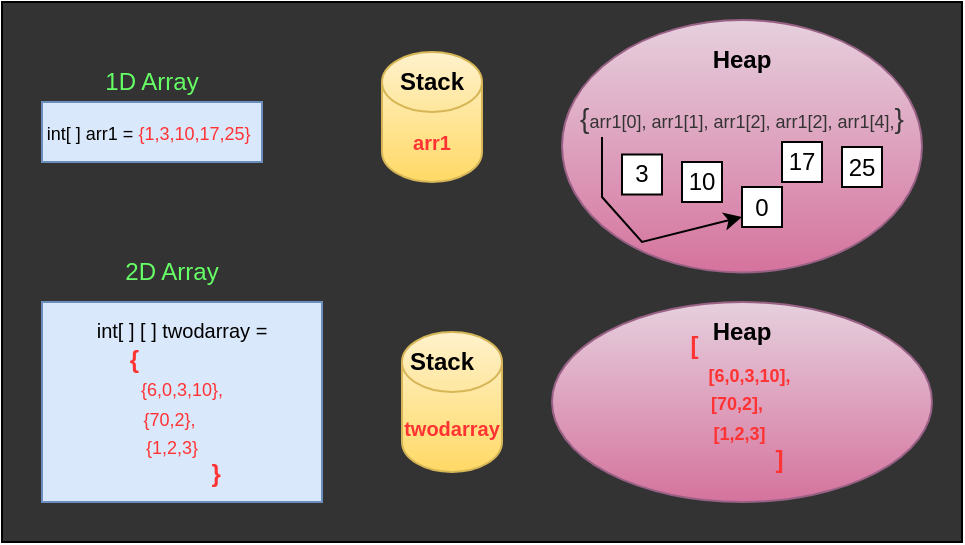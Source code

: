 <mxfile version="27.1.6">
  <diagram name="Page-1" id="4gWzJ-evPD3haTWPr5zk">
    <mxGraphModel dx="524" dy="278" grid="1" gridSize="10" guides="1" tooltips="1" connect="1" arrows="1" fold="1" page="1" pageScale="1" pageWidth="480" pageHeight="270" math="0" shadow="0">
      <root>
        <mxCell id="0" />
        <mxCell id="1" parent="0" />
        <mxCell id="64wtPuvB0Fm50-fOGABp-1" value="" style="rounded=0;whiteSpace=wrap;html=1;fillColor=#333333;movable=0;resizable=0;rotatable=0;deletable=0;editable=0;locked=1;connectable=0;" vertex="1" parent="1">
          <mxGeometry width="480" height="270" as="geometry" />
        </mxCell>
        <mxCell id="64wtPuvB0Fm50-fOGABp-3" value="&lt;font style=&quot;font-size: 9px;&quot;&gt;int[ ] arr1 =&lt;font style=&quot;color: rgb(255, 217, 102);&quot;&gt; &lt;/font&gt;&lt;font style=&quot;color: rgb(255, 51, 51);&quot;&gt;{1,3,10,17,25}&lt;/font&gt;&lt;/font&gt;&amp;nbsp;" style="rounded=0;whiteSpace=wrap;html=1;fillColor=#dae8fc;strokeColor=#6c8ebf;" vertex="1" parent="1">
          <mxGeometry x="20" y="50" width="110" height="30" as="geometry" />
        </mxCell>
        <mxCell id="64wtPuvB0Fm50-fOGABp-5" value="&lt;b&gt;&lt;font style=&quot;color: rgb(255, 51, 51); font-size: 10px;&quot;&gt;arr1&lt;/font&gt;&lt;/b&gt;" style="shape=cylinder3;whiteSpace=wrap;html=1;boundedLbl=1;backgroundOutline=1;size=15;fillColor=#fff2cc;strokeColor=#d6b656;gradientColor=#ffd966;" vertex="1" parent="1">
          <mxGeometry x="190" y="25" width="50" height="65" as="geometry" />
        </mxCell>
        <mxCell id="64wtPuvB0Fm50-fOGABp-6" value="&lt;b&gt;Stack&lt;/b&gt;" style="text;html=1;align=center;verticalAlign=middle;whiteSpace=wrap;rounded=0;" vertex="1" parent="1">
          <mxGeometry x="185" y="25" width="60" height="30" as="geometry" />
        </mxCell>
        <mxCell id="64wtPuvB0Fm50-fOGABp-7" value="" style="ellipse;whiteSpace=wrap;html=1;fillColor=#e6d0de;gradientColor=#d5739d;strokeColor=#996185;" vertex="1" parent="1">
          <mxGeometry x="280" y="9" width="180" height="126.25" as="geometry" />
        </mxCell>
        <mxCell id="64wtPuvB0Fm50-fOGABp-8" value="&lt;b&gt;Heap&lt;/b&gt;" style="text;html=1;align=center;verticalAlign=middle;whiteSpace=wrap;rounded=0;" vertex="1" parent="1">
          <mxGeometry x="340" y="13.75" width="60" height="30" as="geometry" />
        </mxCell>
        <mxCell id="64wtPuvB0Fm50-fOGABp-9" value="&lt;font style=&quot;color: rgb(51, 51, 51);&quot;&gt;&lt;font style=&quot;font-size: 14px;&quot;&gt;{&lt;/font&gt;&lt;font style=&quot;font-size: 9px;&quot;&gt;arr1[0], arr1[1], arr1[2], arr1[2], arr1[4],&lt;/font&gt;&lt;font style=&quot;font-size: 14px;&quot;&gt;}&lt;/font&gt;&lt;/font&gt;" style="text;html=1;align=center;verticalAlign=middle;whiteSpace=wrap;rounded=0;" vertex="1" parent="1">
          <mxGeometry x="260" y="42.5" width="220" height="30" as="geometry" />
        </mxCell>
        <mxCell id="64wtPuvB0Fm50-fOGABp-11" value="3" style="whiteSpace=wrap;html=1;aspect=fixed;" vertex="1" parent="1">
          <mxGeometry x="310" y="76.25" width="20" height="20" as="geometry" />
        </mxCell>
        <mxCell id="64wtPuvB0Fm50-fOGABp-12" value="10" style="whiteSpace=wrap;html=1;aspect=fixed;" vertex="1" parent="1">
          <mxGeometry x="340" y="80" width="20" height="20" as="geometry" />
        </mxCell>
        <mxCell id="64wtPuvB0Fm50-fOGABp-15" value="17" style="whiteSpace=wrap;html=1;aspect=fixed;" vertex="1" parent="1">
          <mxGeometry x="390" y="70" width="20" height="20" as="geometry" />
        </mxCell>
        <mxCell id="64wtPuvB0Fm50-fOGABp-16" value="25" style="whiteSpace=wrap;html=1;aspect=fixed;" vertex="1" parent="1">
          <mxGeometry x="420" y="72.5" width="20" height="20" as="geometry" />
        </mxCell>
        <mxCell id="64wtPuvB0Fm50-fOGABp-17" value="0" style="whiteSpace=wrap;html=1;aspect=fixed;" vertex="1" parent="1">
          <mxGeometry x="370" y="92.5" width="20" height="20" as="geometry" />
        </mxCell>
        <mxCell id="64wtPuvB0Fm50-fOGABp-19" value="" style="endArrow=classic;html=1;rounded=0;entryX=0;entryY=0.75;entryDx=0;entryDy=0;" edge="1" parent="1" target="64wtPuvB0Fm50-fOGABp-17">
          <mxGeometry width="50" height="50" relative="1" as="geometry">
            <mxPoint x="300" y="67.5" as="sourcePoint" />
            <mxPoint x="330" y="97.5" as="targetPoint" />
            <Array as="points">
              <mxPoint x="300" y="97.5" />
              <mxPoint x="320" y="120" />
            </Array>
          </mxGeometry>
        </mxCell>
        <mxCell id="64wtPuvB0Fm50-fOGABp-23" value="&lt;font style=&quot;color: rgb(102, 255, 102);&quot;&gt;1D Array&lt;/font&gt;" style="text;html=1;align=center;verticalAlign=middle;whiteSpace=wrap;rounded=0;" vertex="1" parent="1">
          <mxGeometry x="45" y="25" width="60" height="30" as="geometry" />
        </mxCell>
        <mxCell id="64wtPuvB0Fm50-fOGABp-24" value="&lt;font style=&quot;color: rgb(102, 255, 102);&quot;&gt;2D Array&lt;/font&gt;" style="text;html=1;align=center;verticalAlign=middle;whiteSpace=wrap;rounded=0;" vertex="1" parent="1">
          <mxGeometry x="40" y="160" width="60" height="30" as="geometry" />
        </mxCell>
        <mxCell id="64wtPuvB0Fm50-fOGABp-25" value="&lt;font style=&quot;&quot;&gt;&lt;font style=&quot;font-size: 10px;&quot;&gt;int[ ] [ ] twodarray =&lt;/font&gt;&lt;font style=&quot;font-size: 9px; color: rgb(255, 217, 102);&quot;&gt; &lt;br&gt;&lt;/font&gt;&lt;font style=&quot;color: rgb(255, 51, 51);&quot;&gt;&lt;b&gt;&lt;font&gt;{&lt;/font&gt;&lt;font style=&quot;font-size: 9px;&quot;&gt;&amp;nbsp;&lt;/font&gt;&lt;/b&gt;&lt;/font&gt;&lt;font style=&quot;font-size: 9px; color: rgb(255, 51, 51);&quot;&gt; &amp;nbsp; &amp;nbsp; &amp;nbsp; &amp;nbsp; &amp;nbsp; &amp;nbsp; &amp;nbsp; &amp;nbsp; &amp;nbsp;&lt;br&gt;{6,0,3,10},&lt;br&gt;{70,2},&amp;nbsp; &amp;nbsp; &amp;nbsp;&lt;br&gt;{1,2,3}&amp;nbsp; &amp;nbsp;&amp;nbsp;&lt;br&gt;&amp;nbsp; &amp;nbsp; &amp;nbsp; &amp;nbsp; &amp;nbsp; &amp;nbsp; &amp;nbsp; &amp;nbsp;&lt;/font&gt;&lt;font style=&quot;color: rgb(255, 51, 51);&quot;&gt;&lt;b&gt;}&lt;/b&gt;&lt;/font&gt;&lt;/font&gt;&lt;font&gt;&lt;b&gt;&amp;nbsp;&lt;/b&gt;&lt;/font&gt;" style="rounded=0;whiteSpace=wrap;html=1;fillColor=#dae8fc;strokeColor=#6c8ebf;" vertex="1" parent="1">
          <mxGeometry x="20" y="150" width="140" height="100" as="geometry" />
        </mxCell>
        <mxCell id="64wtPuvB0Fm50-fOGABp-26" value="&lt;font color=&quot;#ff3333&quot;&gt;&lt;span style=&quot;font-size: 10px;&quot;&gt;&lt;b&gt;twodarray&lt;/b&gt;&lt;/span&gt;&lt;/font&gt;" style="shape=cylinder3;whiteSpace=wrap;html=1;boundedLbl=1;backgroundOutline=1;size=15;fillColor=#fff2cc;strokeColor=#d6b656;gradientColor=#ffd966;" vertex="1" parent="1">
          <mxGeometry x="200" y="165" width="50" height="70" as="geometry" />
        </mxCell>
        <mxCell id="64wtPuvB0Fm50-fOGABp-27" value="&lt;b&gt;Stack&lt;/b&gt;" style="text;html=1;align=center;verticalAlign=middle;whiteSpace=wrap;rounded=0;" vertex="1" parent="1">
          <mxGeometry x="190" y="165" width="60" height="30" as="geometry" />
        </mxCell>
        <mxCell id="64wtPuvB0Fm50-fOGABp-28" value="&lt;b&gt;&lt;font style=&quot;color: rgb(255, 51, 51);&quot;&gt;&lt;font style=&quot;&quot;&gt;[&lt;/font&gt;&lt;font style=&quot;font-size: 9px;&quot;&gt;&amp;nbsp;&lt;/font&gt;&lt;/font&gt;&lt;font style=&quot;font-size: 9px; color: rgb(255, 51, 51);&quot;&gt;&amp;nbsp;&amp;nbsp; &amp;nbsp; &amp;nbsp; &amp;nbsp; &amp;nbsp; &amp;nbsp; &amp;nbsp; &amp;nbsp; &amp;nbsp;&lt;br&gt;&amp;nbsp; &amp;nbsp;[6,0,3,10],&lt;br&gt;&amp;nbsp; &amp;nbsp;[70,2],&amp;nbsp; &amp;nbsp; &amp;nbsp;&lt;br&gt;&amp;nbsp; &amp;nbsp;[1,2,3]&amp;nbsp; &amp;nbsp;&amp;nbsp;&lt;br&gt;&amp;nbsp; &amp;nbsp; &amp;nbsp; &amp;nbsp; &amp;nbsp; &amp;nbsp; &amp;nbsp; &amp;nbsp;&lt;/font&gt;&lt;font style=&quot;color: rgb(255, 51, 51);&quot;&gt;]&lt;/font&gt;&lt;/b&gt;" style="ellipse;whiteSpace=wrap;html=1;fillColor=#e6d0de;gradientColor=#d5739d;strokeColor=#996185;" vertex="1" parent="1">
          <mxGeometry x="275" y="150" width="190" height="100" as="geometry" />
        </mxCell>
        <mxCell id="64wtPuvB0Fm50-fOGABp-29" value="&lt;b&gt;Heap&lt;/b&gt;" style="text;html=1;align=center;verticalAlign=middle;whiteSpace=wrap;rounded=0;" vertex="1" parent="1">
          <mxGeometry x="340" y="150" width="60" height="30" as="geometry" />
        </mxCell>
        <mxCell id="64wtPuvB0Fm50-fOGABp-32" value="&lt;font style=&quot;color: rgb(102, 255, 102);&quot;&gt;2D Array&lt;/font&gt;" style="text;html=1;align=center;verticalAlign=middle;whiteSpace=wrap;rounded=0;" vertex="1" parent="1">
          <mxGeometry x="55" y="120" width="60" height="30" as="geometry" />
        </mxCell>
      </root>
    </mxGraphModel>
  </diagram>
</mxfile>
